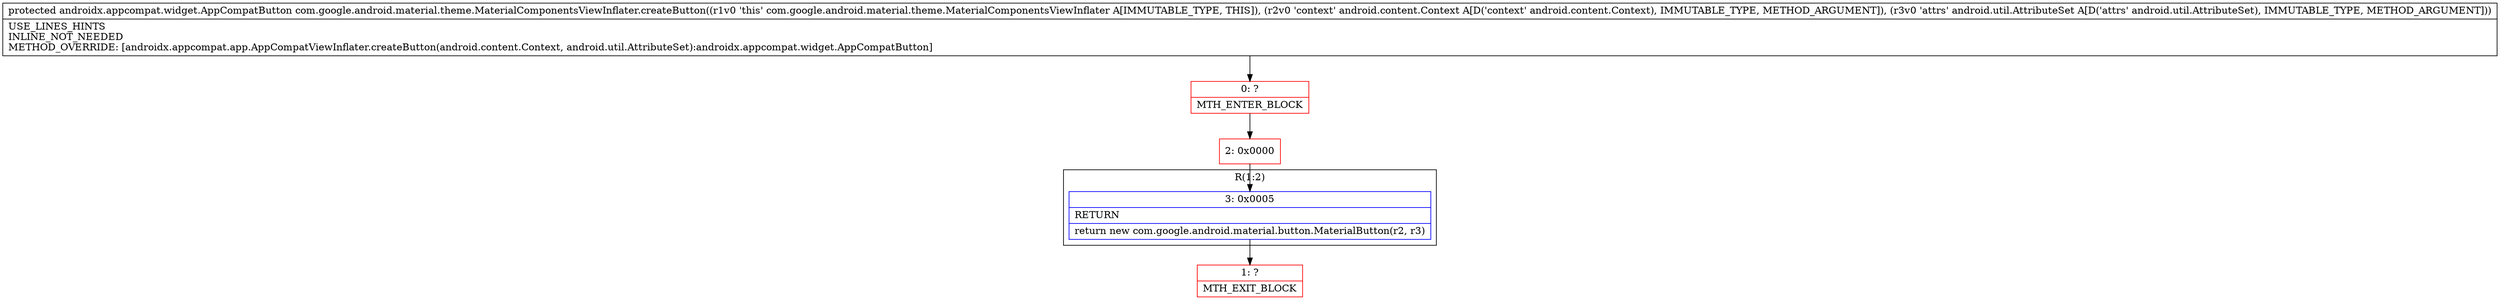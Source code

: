 digraph "CFG forcom.google.android.material.theme.MaterialComponentsViewInflater.createButton(Landroid\/content\/Context;Landroid\/util\/AttributeSet;)Landroidx\/appcompat\/widget\/AppCompatButton;" {
subgraph cluster_Region_1037708387 {
label = "R(1:2)";
node [shape=record,color=blue];
Node_3 [shape=record,label="{3\:\ 0x0005|RETURN\l|return new com.google.android.material.button.MaterialButton(r2, r3)\l}"];
}
Node_0 [shape=record,color=red,label="{0\:\ ?|MTH_ENTER_BLOCK\l}"];
Node_2 [shape=record,color=red,label="{2\:\ 0x0000}"];
Node_1 [shape=record,color=red,label="{1\:\ ?|MTH_EXIT_BLOCK\l}"];
MethodNode[shape=record,label="{protected androidx.appcompat.widget.AppCompatButton com.google.android.material.theme.MaterialComponentsViewInflater.createButton((r1v0 'this' com.google.android.material.theme.MaterialComponentsViewInflater A[IMMUTABLE_TYPE, THIS]), (r2v0 'context' android.content.Context A[D('context' android.content.Context), IMMUTABLE_TYPE, METHOD_ARGUMENT]), (r3v0 'attrs' android.util.AttributeSet A[D('attrs' android.util.AttributeSet), IMMUTABLE_TYPE, METHOD_ARGUMENT]))  | USE_LINES_HINTS\lINLINE_NOT_NEEDED\lMETHOD_OVERRIDE: [androidx.appcompat.app.AppCompatViewInflater.createButton(android.content.Context, android.util.AttributeSet):androidx.appcompat.widget.AppCompatButton]\l}"];
MethodNode -> Node_0;Node_3 -> Node_1;
Node_0 -> Node_2;
Node_2 -> Node_3;
}

